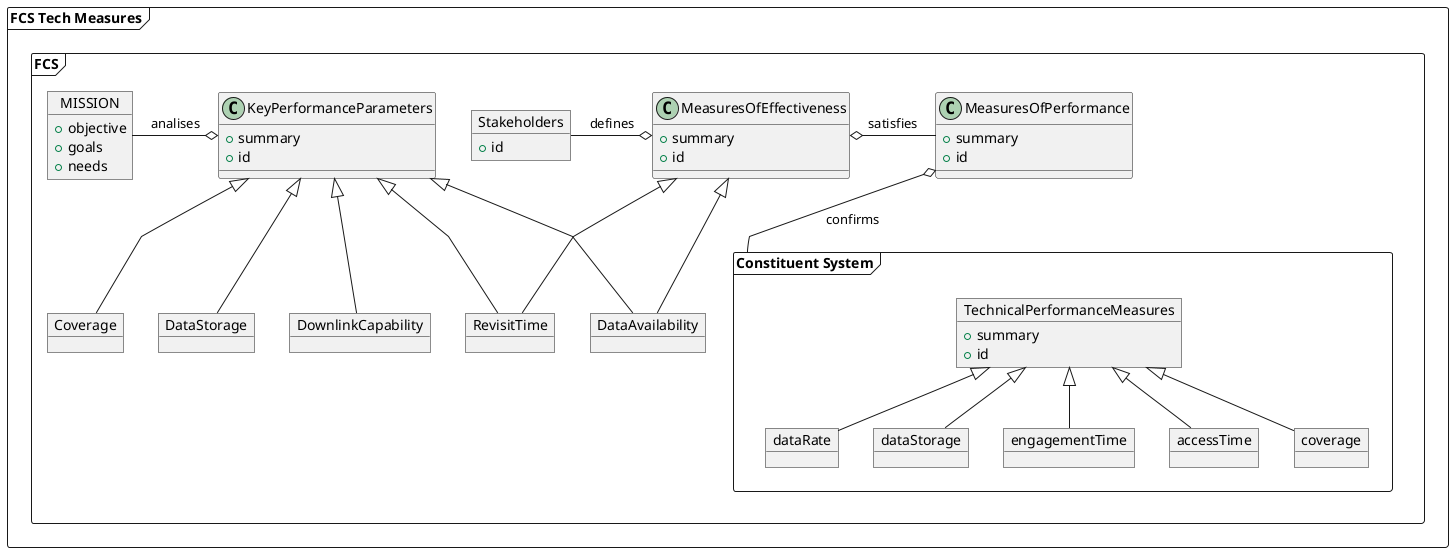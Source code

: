 @startuml measures

skinparam Linetype polyline

frame "FCS Tech Measures" as measures {

    frame "FCS" {
            object Stakeholders {
            +id
        }
        object MISSION {
            +objective
            +goals
            +needs
        }

        Stakeholders -o MeasuresOfEffectiveness : defines
        MISSION -o KeyPerformanceParameters : analises

        object MeasuresOfEffectiveness {
            +summary
            +id
        }

        object DataAvailability
        object RevisitTime

        MeasuresOfEffectiveness ^-- DataAvailability
        MeasuresOfEffectiveness ^-- RevisitTime
        MeasuresOfEffectiveness o- MeasuresOfPerformance : satisfies

        object KeyPerformanceParameters {
            +summary
            +id
        }

        object Coverage
        object DataStorage
        object DownlinkCapability

        KeyPerformanceParameters ^-- Coverage
        KeyPerformanceParameters ^-- DataStorage
        KeyPerformanceParameters ^-- DownlinkCapability
        KeyPerformanceParameters ^-- DataAvailability
        KeyPerformanceParameters ^-- RevisitTime

        object MeasuresOfPerformance {
            +summary
            +id
    }

    frame "Constituent System" as cs {
            object TechnicalPerformanceMeasures {
            +summary
            +id
        }

        object dataRate
        object dataStorage
        object engagementTime
        object accessTime
        object coverage

        TechnicalPerformanceMeasures ^-- dataRate
        TechnicalPerformanceMeasures ^-- dataStorage
        TechnicalPerformanceMeasures ^-- accessTime
        TechnicalPerformanceMeasures ^-- engagementTime 
        TechnicalPerformanceMeasures ^-- coverage 

    }

    }

    MeasuresOfPerformance o-- cs : confirms
}

@enduml